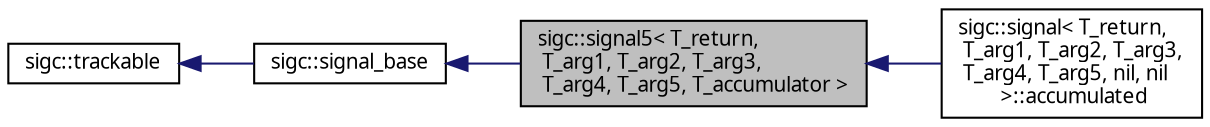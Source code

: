 digraph "sigc::signal5&lt; T_return, T_arg1, T_arg2, T_arg3, T_arg4, T_arg5, T_accumulator &gt;"
{
  edge [fontname="Sans",fontsize="10",labelfontname="Sans",labelfontsize="10"];
  node [fontname="Sans",fontsize="10",shape=record];
  rankdir="LR";
  Node1 [label="sigc::signal5\< T_return,\l T_arg1, T_arg2, T_arg3,\l T_arg4, T_arg5, T_accumulator \>",height=0.2,width=0.4,color="black", fillcolor="grey75", style="filled" fontcolor="black"];
  Node2 -> Node1 [dir="back",color="midnightblue",fontsize="10",style="solid",fontname="Sans"];
  Node2 [label="sigc::signal_base",height=0.2,width=0.4,color="black", fillcolor="white", style="filled",URL="$structsigc_1_1signal__base.html",tooltip="Base class for the sigc::signal# templates."];
  Node3 -> Node2 [dir="back",color="midnightblue",fontsize="10",style="solid",fontname="Sans"];
  Node3 [label="sigc::trackable",height=0.2,width=0.4,color="black", fillcolor="white", style="filled",URL="$structsigc_1_1trackable.html",tooltip="Base class for objects with auto-disconnection."];
  Node1 -> Node4 [dir="back",color="midnightblue",fontsize="10",style="solid",fontname="Sans"];
  Node4 [label="sigc::signal\< T_return,\l T_arg1, T_arg2, T_arg3,\l T_arg4, T_arg5, nil, nil\l \>::accumulated",height=0.2,width=0.4,color="black", fillcolor="white", style="filled",URL="$classsigc_1_1signal_3_01T__return_00_01T__arg1_00_01T__arg2_00_01T__arg3_00_01T__arg4_00_01T__arcf6cb51783c363bfae7c4a91d9685109.html",tooltip="Convenience wrapper for the numbered sigc::signal5 template."];
}
